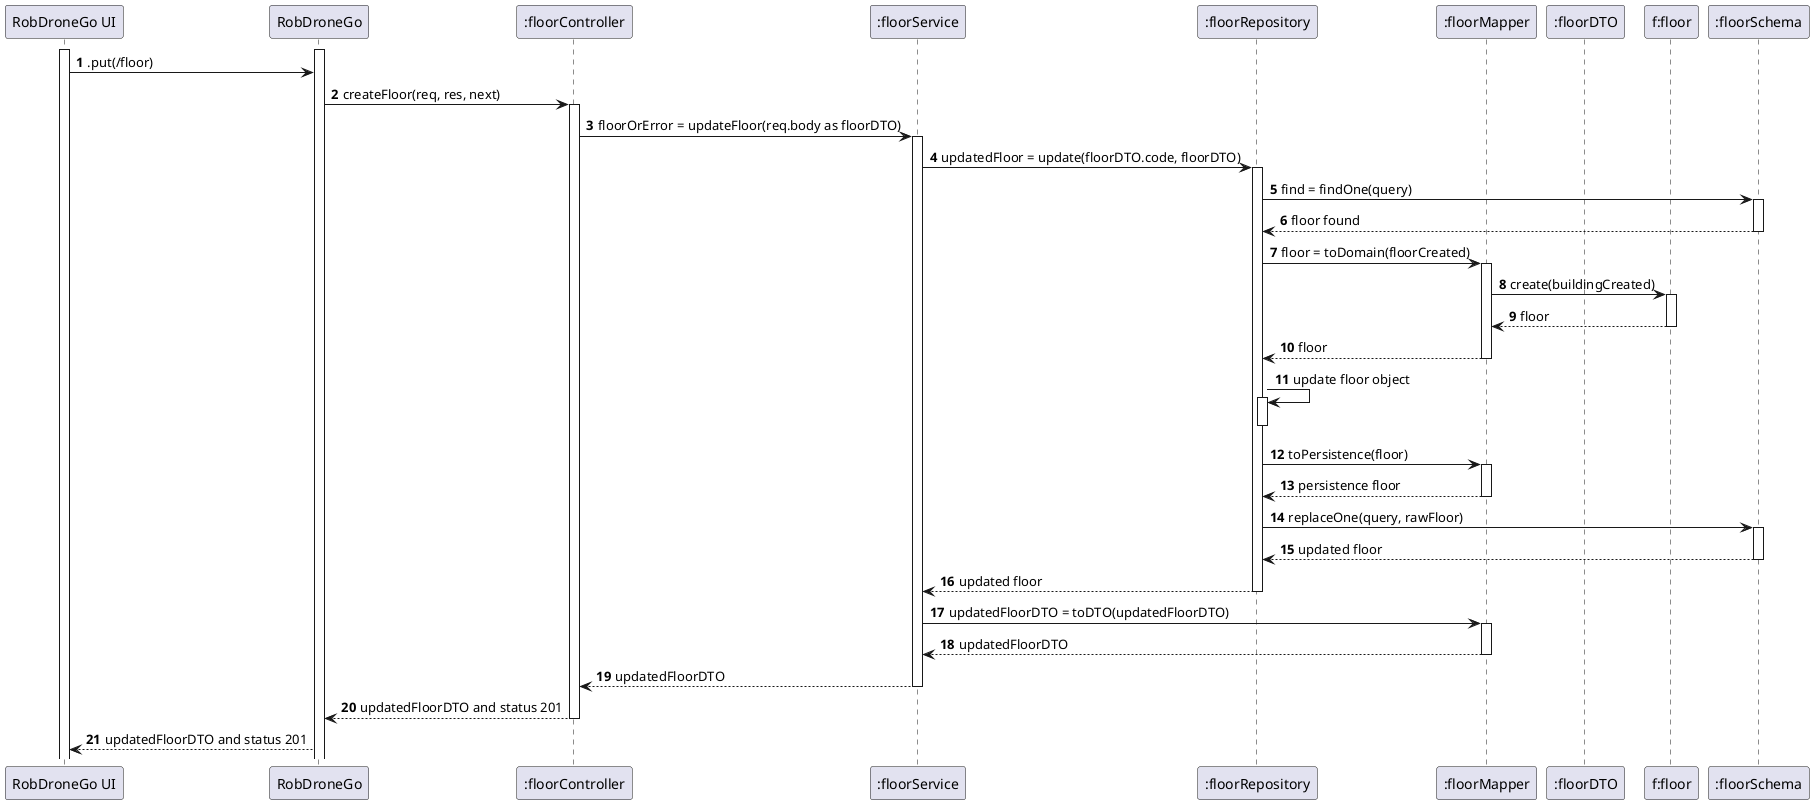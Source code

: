 @startuml

autonumber
participant "RobDroneGo UI" as UI
participant "RobDroneGo" as API
participant ":floorController" as FC
participant ":floorService" as FS
participant ":floorRepository" as FR
participant ":floorMapper" as FM
participant ":floorDTO" as DTO
participant "f:floor" as F
participant ":floorSchema" as FSchema



activate UI
activate API
UI -> API : .put(/floor)
API -> FC : createFloor(req, res, next)
activate FC
FC -> FS : floorOrError = updateFloor(req.body as floorDTO)
activate FS
FS -> FR : updatedFloor = update(floorDTO.code, floorDTO)
activate FR
FR -> FSchema : find = findOne(query)
activate FSchema
FSchema --> FR : floor found
deactivate FSchema
FR -> FM : floor = toDomain(floorCreated)
activate FM
FM -> F : create(buildingCreated)
activate F
F --> FM : floor
deactivate F
FM --> FR : floor
deactivate FM
FR -> FR : update floor object
activate FR
deactivate FR
FR -> FM : toPersistence(floor)
activate FM
FM --> FR : persistence floor
deactivate FM
FR -> FSchema : replaceOne(query, rawFloor)
activate FSchema
FSchema --> FR : updated floor
deactivate FSchema
FR --> FS : updated floor
deactivate FR
FS -> FM : updatedFloorDTO = toDTO(updatedFloorDTO)
activate FM
FM --> FS : updatedFloorDTO
deactivate FM
FS --> FC : updatedFloorDTO
deactivate FS
FC --> API : updatedFloorDTO and status 201
deactivate FC
API --> UI : updatedFloorDTO and status 201


@enduml